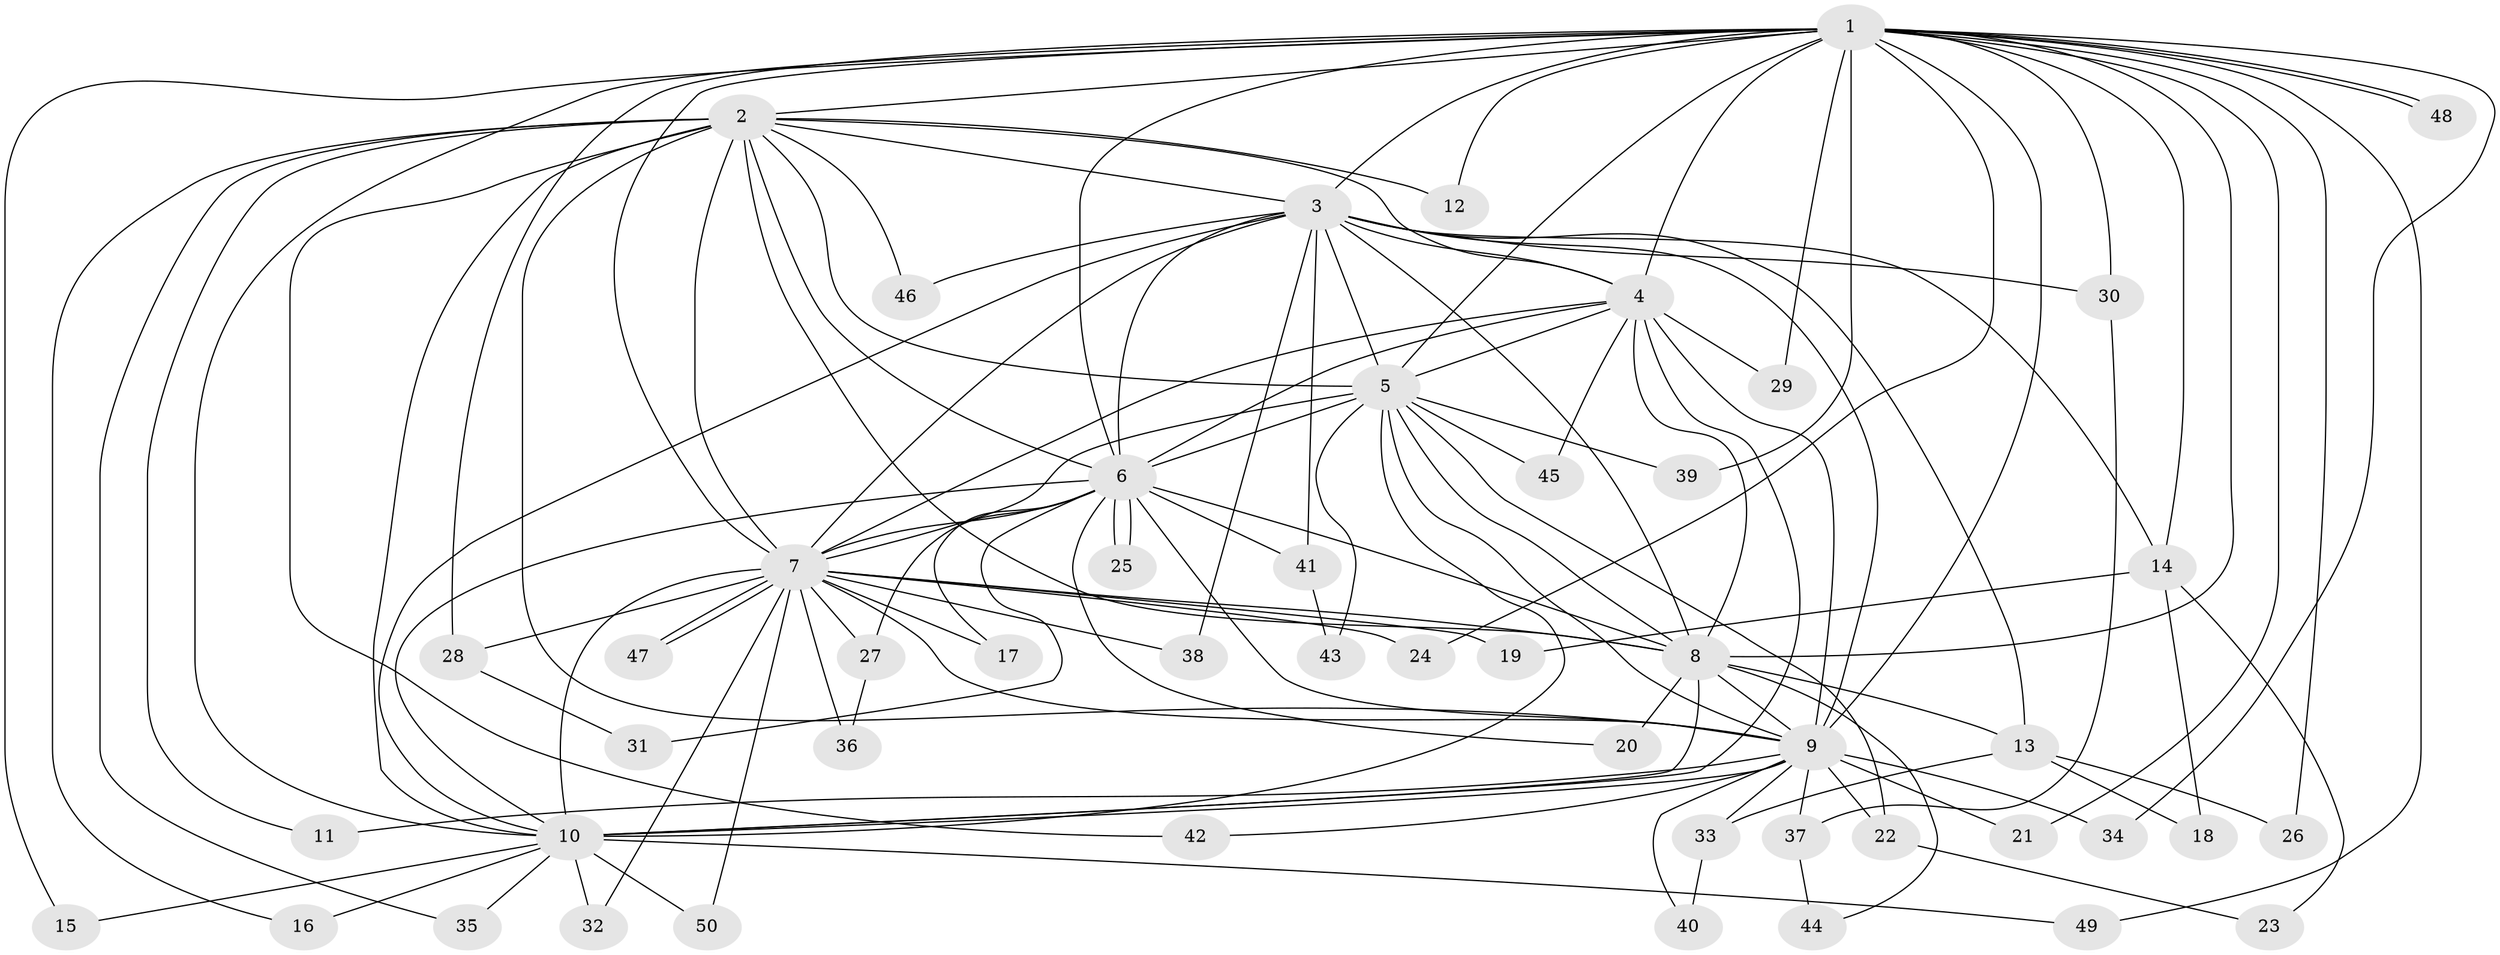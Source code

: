 // coarse degree distribution, {16: 0.03333333333333333, 11: 0.03333333333333333, 10: 0.06666666666666667, 9: 0.03333333333333333, 13: 0.03333333333333333, 14: 0.06666666666666667, 2: 0.6333333333333333, 5: 0.03333333333333333, 3: 0.06666666666666667}
// Generated by graph-tools (version 1.1) at 2025/17/03/04/25 18:17:30]
// undirected, 50 vertices, 125 edges
graph export_dot {
graph [start="1"]
  node [color=gray90,style=filled];
  1;
  2;
  3;
  4;
  5;
  6;
  7;
  8;
  9;
  10;
  11;
  12;
  13;
  14;
  15;
  16;
  17;
  18;
  19;
  20;
  21;
  22;
  23;
  24;
  25;
  26;
  27;
  28;
  29;
  30;
  31;
  32;
  33;
  34;
  35;
  36;
  37;
  38;
  39;
  40;
  41;
  42;
  43;
  44;
  45;
  46;
  47;
  48;
  49;
  50;
  1 -- 2;
  1 -- 3;
  1 -- 4;
  1 -- 5;
  1 -- 6;
  1 -- 7;
  1 -- 8;
  1 -- 9;
  1 -- 10;
  1 -- 12;
  1 -- 14;
  1 -- 15;
  1 -- 21;
  1 -- 24;
  1 -- 26;
  1 -- 28;
  1 -- 29;
  1 -- 30;
  1 -- 34;
  1 -- 39;
  1 -- 48;
  1 -- 48;
  1 -- 49;
  2 -- 3;
  2 -- 4;
  2 -- 5;
  2 -- 6;
  2 -- 7;
  2 -- 8;
  2 -- 9;
  2 -- 10;
  2 -- 11;
  2 -- 12;
  2 -- 16;
  2 -- 35;
  2 -- 42;
  2 -- 46;
  3 -- 4;
  3 -- 5;
  3 -- 6;
  3 -- 7;
  3 -- 8;
  3 -- 9;
  3 -- 10;
  3 -- 13;
  3 -- 14;
  3 -- 30;
  3 -- 38;
  3 -- 41;
  3 -- 46;
  4 -- 5;
  4 -- 6;
  4 -- 7;
  4 -- 8;
  4 -- 9;
  4 -- 10;
  4 -- 29;
  4 -- 45;
  5 -- 6;
  5 -- 7;
  5 -- 8;
  5 -- 9;
  5 -- 10;
  5 -- 22;
  5 -- 39;
  5 -- 43;
  5 -- 45;
  6 -- 7;
  6 -- 8;
  6 -- 9;
  6 -- 10;
  6 -- 17;
  6 -- 20;
  6 -- 25;
  6 -- 25;
  6 -- 27;
  6 -- 31;
  6 -- 41;
  7 -- 8;
  7 -- 9;
  7 -- 10;
  7 -- 17;
  7 -- 19;
  7 -- 24;
  7 -- 27;
  7 -- 28;
  7 -- 32;
  7 -- 36;
  7 -- 38;
  7 -- 47;
  7 -- 47;
  7 -- 50;
  8 -- 9;
  8 -- 10;
  8 -- 13;
  8 -- 20;
  8 -- 44;
  9 -- 10;
  9 -- 11;
  9 -- 21;
  9 -- 22;
  9 -- 33;
  9 -- 34;
  9 -- 37;
  9 -- 40;
  9 -- 42;
  10 -- 15;
  10 -- 16;
  10 -- 32;
  10 -- 35;
  10 -- 49;
  10 -- 50;
  13 -- 18;
  13 -- 26;
  13 -- 33;
  14 -- 18;
  14 -- 19;
  14 -- 23;
  22 -- 23;
  27 -- 36;
  28 -- 31;
  30 -- 37;
  33 -- 40;
  37 -- 44;
  41 -- 43;
}
